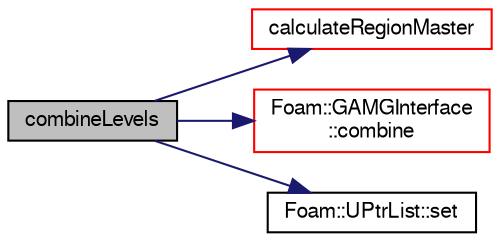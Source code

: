 digraph "combineLevels"
{
  bgcolor="transparent";
  edge [fontname="FreeSans",fontsize="10",labelfontname="FreeSans",labelfontsize="10"];
  node [fontname="FreeSans",fontsize="10",shape=record];
  rankdir="LR";
  Node219 [label="combineLevels",height=0.2,width=0.4,color="black", fillcolor="grey75", style="filled", fontcolor="black"];
  Node219 -> Node220 [color="midnightblue",fontsize="10",style="solid",fontname="FreeSans"];
  Node220 [label="calculateRegionMaster",height=0.2,width=0.4,color="red",URL="$a26970.html#aed73fab74ec6a279e5d5c65139199b42",tooltip="Given fine to coarse processor map determine: "];
  Node219 -> Node530 [color="midnightblue",fontsize="10",style="solid",fontname="FreeSans"];
  Node530 [label="Foam::GAMGInterface\l::combine",height=0.2,width=0.4,color="red",URL="$a27026.html#a71a28096aae12ba135681d451b5557ad",tooltip="Merge the next level with this level. "];
  Node219 -> Node532 [color="midnightblue",fontsize="10",style="solid",fontname="FreeSans"];
  Node532 [label="Foam::UPtrList::set",height=0.2,width=0.4,color="black",URL="$a25990.html#a2d4fe99e7a41d6359b3c1946995622a0",tooltip="Is element set. "];
}
